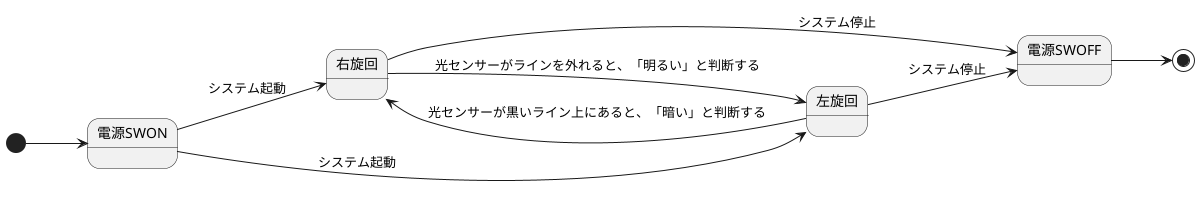 @startuml
left to right direction
[*] --> 電源SWON
電源SWON --> 右旋回 :システム起動
電源SWON --> 左旋回 :システム起動
右旋回 --> 左旋回 :光センサーがラインを外れると、「明るい」と判断する
左旋回 --> 右旋回 :光センサーが黒いライン上にあると、「暗い」と判断する
右旋回 --> 電源SWOFF :システム停止
左旋回 --> 電源SWOFF :システム停止
電源SWOFF --> [*]
@enduml